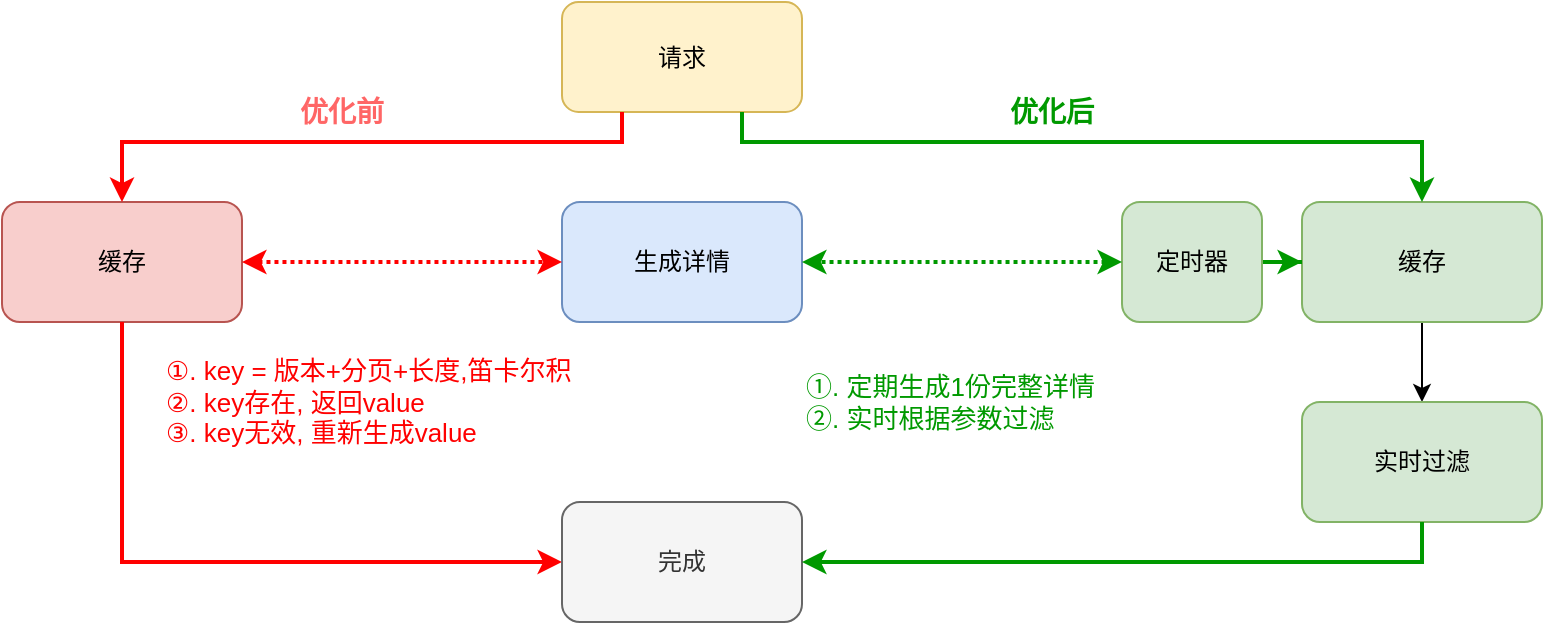 <mxfile version="20.6.2" type="github">
  <diagram id="1bpVIfLe5_dsUP13_QPI" name="第 1 页">
    <mxGraphModel dx="1185" dy="-514" grid="1" gridSize="10" guides="1" tooltips="1" connect="1" arrows="1" fold="1" page="1" pageScale="1" pageWidth="827" pageHeight="1169" math="0" shadow="0">
      <root>
        <mxCell id="0" />
        <mxCell id="1" parent="0" />
        <mxCell id="Lkpm1lcb8TPIVfQLZ-2U-61" value="请求" style="rounded=1;whiteSpace=wrap;html=1;fontSize=12;fillColor=#fff2cc;strokeColor=#d6b656;" vertex="1" parent="1">
          <mxGeometry x="320" y="1310" width="120" height="55" as="geometry" />
        </mxCell>
        <mxCell id="Lkpm1lcb8TPIVfQLZ-2U-62" value="缓存" style="rounded=1;whiteSpace=wrap;html=1;fontSize=12;fillColor=#f8cecc;strokeColor=#b85450;" vertex="1" parent="1">
          <mxGeometry x="40" y="1410" width="120" height="60" as="geometry" />
        </mxCell>
        <mxCell id="Lkpm1lcb8TPIVfQLZ-2U-98" value="" style="edgeStyle=orthogonalEdgeStyle;rounded=0;orthogonalLoop=1;jettySize=auto;html=1;" edge="1" parent="1" source="Lkpm1lcb8TPIVfQLZ-2U-63" target="Lkpm1lcb8TPIVfQLZ-2U-96">
          <mxGeometry relative="1" as="geometry" />
        </mxCell>
        <mxCell id="Lkpm1lcb8TPIVfQLZ-2U-63" value="缓存" style="rounded=1;whiteSpace=wrap;html=1;fontSize=12;fillColor=#d5e8d4;strokeColor=#82b366;" vertex="1" parent="1">
          <mxGeometry x="690" y="1410" width="120" height="60" as="geometry" />
        </mxCell>
        <mxCell id="Lkpm1lcb8TPIVfQLZ-2U-64" value="" style="edgeStyle=orthogonalEdgeStyle;rounded=0;orthogonalLoop=1;jettySize=auto;html=1;strokeColor=#009900;strokeWidth=2;fontSize=12;endArrow=classic;endFill=1;" edge="1" parent="1" source="Lkpm1lcb8TPIVfQLZ-2U-66" target="Lkpm1lcb8TPIVfQLZ-2U-63">
          <mxGeometry relative="1" as="geometry" />
        </mxCell>
        <mxCell id="Lkpm1lcb8TPIVfQLZ-2U-66" value="定时器" style="rounded=1;whiteSpace=wrap;html=1;fontSize=12;fillColor=#d5e8d4;strokeColor=#82b366;" vertex="1" parent="1">
          <mxGeometry x="600" y="1410" width="70" height="60" as="geometry" />
        </mxCell>
        <mxCell id="Lkpm1lcb8TPIVfQLZ-2U-73" value="" style="endArrow=classic;html=1;rounded=0;fontSize=12;exitX=0.25;exitY=1;exitDx=0;exitDy=0;entryX=0.5;entryY=0;entryDx=0;entryDy=0;strokeColor=#FF0000;strokeWidth=2;endFill=1;" edge="1" parent="1" source="Lkpm1lcb8TPIVfQLZ-2U-61" target="Lkpm1lcb8TPIVfQLZ-2U-62">
          <mxGeometry width="50" height="50" relative="1" as="geometry">
            <mxPoint x="330" y="1500" as="sourcePoint" />
            <mxPoint x="380" y="1450" as="targetPoint" />
            <Array as="points">
              <mxPoint x="350" y="1380" />
              <mxPoint x="100" y="1380" />
            </Array>
          </mxGeometry>
        </mxCell>
        <mxCell id="Lkpm1lcb8TPIVfQLZ-2U-74" value="" style="endArrow=classic;html=1;rounded=0;strokeColor=#009900;strokeWidth=2;fontSize=12;exitX=0.75;exitY=1;exitDx=0;exitDy=0;entryX=0.5;entryY=0;entryDx=0;entryDy=0;" edge="1" parent="1" source="Lkpm1lcb8TPIVfQLZ-2U-61" target="Lkpm1lcb8TPIVfQLZ-2U-63">
          <mxGeometry width="50" height="50" relative="1" as="geometry">
            <mxPoint x="330" y="1500" as="sourcePoint" />
            <mxPoint x="380" y="1450" as="targetPoint" />
            <Array as="points">
              <mxPoint x="410" y="1380" />
              <mxPoint x="750" y="1380" />
            </Array>
          </mxGeometry>
        </mxCell>
        <mxCell id="Lkpm1lcb8TPIVfQLZ-2U-78" value="" style="endArrow=classic;html=1;rounded=0;strokeColor=#FF0000;strokeWidth=2;fontSize=12;exitX=0.5;exitY=1;exitDx=0;exitDy=0;entryX=0;entryY=0.5;entryDx=0;entryDy=0;" edge="1" parent="1" source="Lkpm1lcb8TPIVfQLZ-2U-62" target="Lkpm1lcb8TPIVfQLZ-2U-68">
          <mxGeometry width="50" height="50" relative="1" as="geometry">
            <mxPoint x="400" y="1510" as="sourcePoint" />
            <mxPoint x="250" y="1580" as="targetPoint" />
            <Array as="points">
              <mxPoint x="100" y="1590" />
            </Array>
          </mxGeometry>
        </mxCell>
        <mxCell id="Lkpm1lcb8TPIVfQLZ-2U-80" value="优化前" style="text;html=1;strokeColor=none;fillColor=none;align=center;verticalAlign=middle;whiteSpace=wrap;rounded=0;dashed=1;fontSize=14;fontColor=#FF6666;fontStyle=1" vertex="1" parent="1">
          <mxGeometry x="180" y="1350" width="60" height="30" as="geometry" />
        </mxCell>
        <mxCell id="Lkpm1lcb8TPIVfQLZ-2U-81" value="优化后" style="text;html=1;strokeColor=none;fillColor=none;align=center;verticalAlign=middle;whiteSpace=wrap;rounded=0;dashed=1;fontSize=14;fontColor=#009900;fontStyle=1" vertex="1" parent="1">
          <mxGeometry x="535" y="1350" width="60" height="30" as="geometry" />
        </mxCell>
        <mxCell id="Lkpm1lcb8TPIVfQLZ-2U-83" value="生成详情" style="rounded=1;whiteSpace=wrap;html=1;fontSize=12;fillColor=#dae8fc;strokeColor=#6c8ebf;" vertex="1" parent="1">
          <mxGeometry x="320" y="1410" width="120" height="60" as="geometry" />
        </mxCell>
        <mxCell id="Lkpm1lcb8TPIVfQLZ-2U-93" value="" style="endArrow=classic;html=1;rounded=0;dashed=1;strokeColor=#009900;strokeWidth=2;fontSize=12;exitX=0;exitY=0.5;exitDx=0;exitDy=0;entryX=1;entryY=0.5;entryDx=0;entryDy=0;dashPattern=1 1;startArrow=classic;startFill=1;" edge="1" parent="1" target="Lkpm1lcb8TPIVfQLZ-2U-83">
          <mxGeometry width="50" height="50" relative="1" as="geometry">
            <mxPoint x="600" y="1440" as="sourcePoint" />
            <mxPoint x="440.0" y="1420" as="targetPoint" />
            <Array as="points">
              <mxPoint x="560" y="1440" />
              <mxPoint x="510" y="1440" />
            </Array>
          </mxGeometry>
        </mxCell>
        <mxCell id="Lkpm1lcb8TPIVfQLZ-2U-94" value="" style="endArrow=classic;html=1;rounded=0;strokeColor=#FF0000;strokeWidth=2;fontSize=12;exitX=1;exitY=0.5;exitDx=0;exitDy=0;dashed=1;entryX=0;entryY=0.5;entryDx=0;entryDy=0;dashPattern=1 1;startArrow=classic;startFill=1;" edge="1" parent="1" target="Lkpm1lcb8TPIVfQLZ-2U-83">
          <mxGeometry width="50" height="50" relative="1" as="geometry">
            <mxPoint x="160" y="1440" as="sourcePoint" />
            <mxPoint x="320" y="1420" as="targetPoint" />
            <Array as="points">
              <mxPoint x="240" y="1440" />
            </Array>
          </mxGeometry>
        </mxCell>
        <mxCell id="Lkpm1lcb8TPIVfQLZ-2U-68" value="完成" style="rounded=1;whiteSpace=wrap;html=1;fontSize=12;fillColor=#f5f5f5;strokeColor=#666666;fontColor=#333333;" vertex="1" parent="1">
          <mxGeometry x="320" y="1560" width="120" height="60" as="geometry" />
        </mxCell>
        <mxCell id="Lkpm1lcb8TPIVfQLZ-2U-96" value="实时过滤" style="rounded=1;whiteSpace=wrap;html=1;fontSize=12;fillColor=#d5e8d4;strokeColor=#82b366;" vertex="1" parent="1">
          <mxGeometry x="690" y="1510" width="120" height="60" as="geometry" />
        </mxCell>
        <mxCell id="Lkpm1lcb8TPIVfQLZ-2U-97" value="" style="endArrow=classic;html=1;rounded=0;strokeColor=#009900;strokeWidth=2;fontSize=12;entryX=1;entryY=0.5;entryDx=0;entryDy=0;" edge="1" parent="1">
          <mxGeometry width="50" height="50" relative="1" as="geometry">
            <mxPoint x="750" y="1570" as="sourcePoint" />
            <mxPoint x="440.0" y="1590" as="targetPoint" />
            <Array as="points">
              <mxPoint x="750" y="1590" />
            </Array>
          </mxGeometry>
        </mxCell>
        <mxCell id="Lkpm1lcb8TPIVfQLZ-2U-99" value="&lt;font style=&quot;font-size: 13px;&quot; color=&quot;#ff0000&quot;&gt;①. key = 版本+分页+长度,笛卡尔积&lt;br&gt;②. key存在, 返回value&lt;br&gt;③. key无效, 重新生成value&lt;/font&gt;" style="text;html=1;strokeColor=none;fillColor=none;align=left;verticalAlign=middle;whiteSpace=wrap;rounded=0;" vertex="1" parent="1">
          <mxGeometry x="120" y="1470" width="210" height="80" as="geometry" />
        </mxCell>
        <mxCell id="Lkpm1lcb8TPIVfQLZ-2U-101" value="&lt;font style=&quot;font-size: 13px;&quot;&gt;①. 定期生成1份完整详情&lt;br&gt;②. 实时根据参数过滤&lt;br&gt;&lt;/font&gt;" style="text;html=1;strokeColor=none;fillColor=none;align=left;verticalAlign=middle;whiteSpace=wrap;rounded=0;fontColor=#009900;" vertex="1" parent="1">
          <mxGeometry x="440" y="1470" width="210" height="80" as="geometry" />
        </mxCell>
      </root>
    </mxGraphModel>
  </diagram>
</mxfile>
